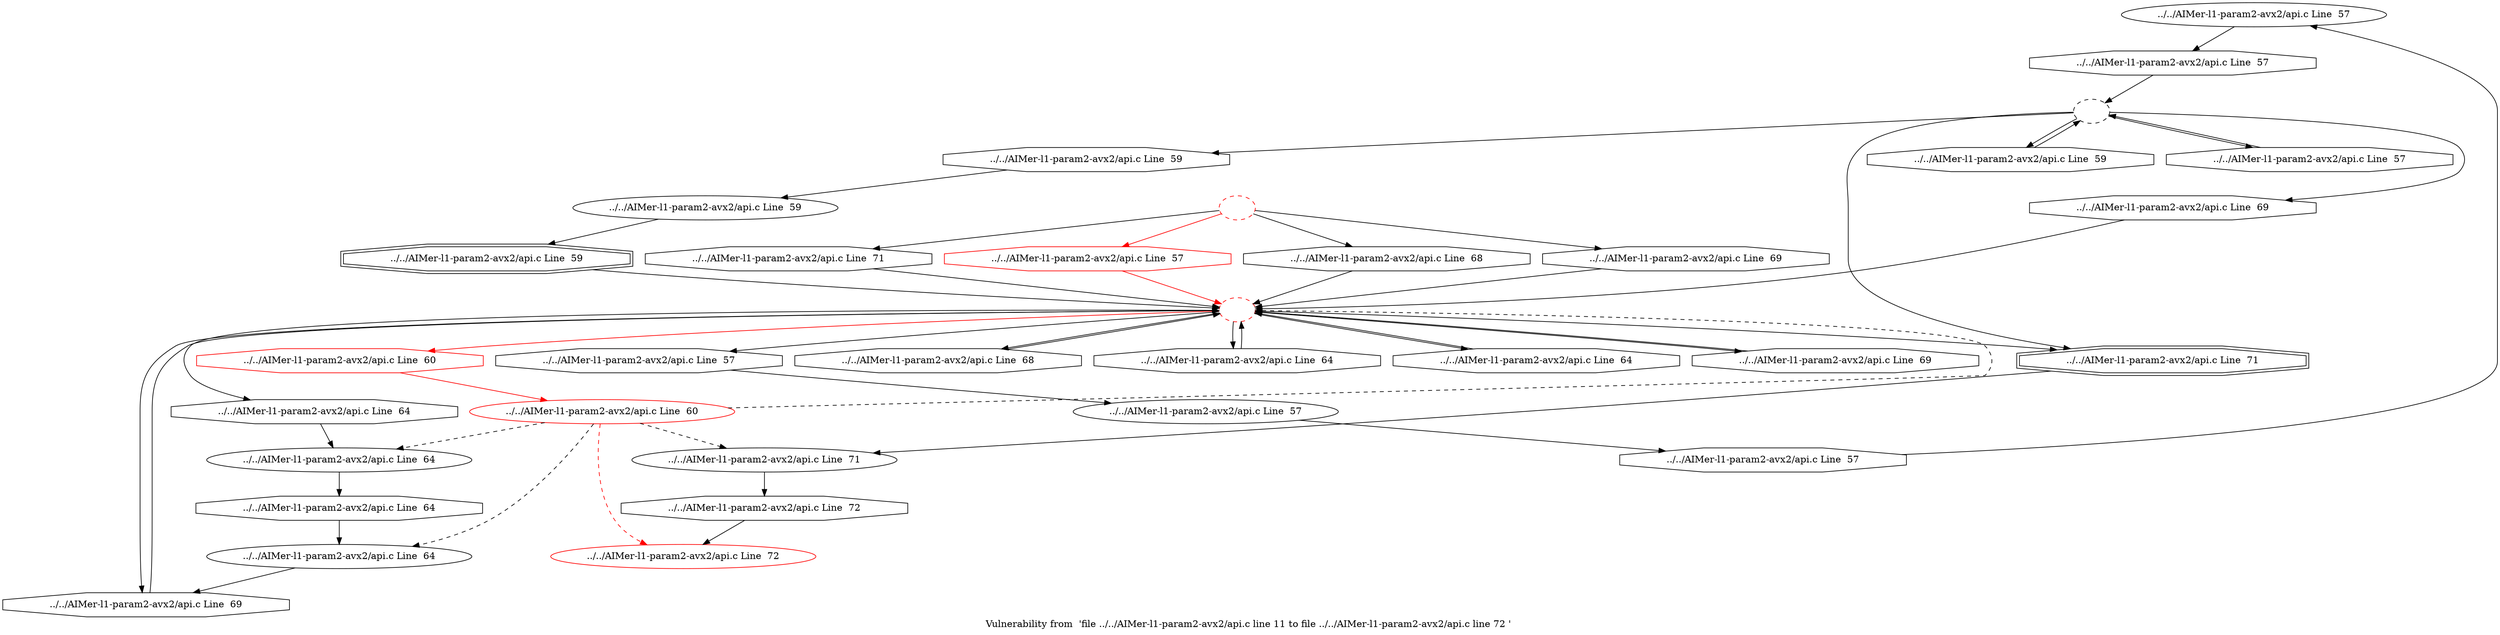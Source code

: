 digraph "Vulnerability from 'file ../../AIMer-l1-param2-avx2/api.c line 11 to file ../../AIMer-l1-param2-avx2/api.c line 72 '  "{
label="Vulnerability from  'file ../../AIMer-l1-param2-avx2/api.c line 11 to file ../../AIMer-l1-param2-avx2/api.c line 72 ' ";
node_545[shape=ellipse,style=solid,label="../../AIMer-l1-param2-avx2/api.c Line  57"]
node_548[shape=octagon,style=solid,label="../../AIMer-l1-param2-avx2/api.c Line  57"]
"node_545"->"node_548"
node_544[shape=octagon,style=solid,label="../../AIMer-l1-param2-avx2/api.c Line  57"]
node_543[shape=ellipse,style=solid,label="../../AIMer-l1-param2-avx2/api.c Line  57"]
"node_544"->"node_543"
node_546[shape=octagon,style=solid,label="../../AIMer-l1-param2-avx2/api.c Line  57"]
"node_543"->"node_546"
node_542[shape=octagon,style=solid,label="../../AIMer-l1-param2-avx2/api.c Line  57", color=red]
node_541[shape=ellipse,style=dashed,label="", color=red]
"node_542"->"node_541" [color=red]
"node_541"->"node_544"
node_558[shape=octagon,style=solid,label="../../AIMer-l1-param2-avx2/api.c Line  64"]
"node_541"->"node_558"
node_561[shape=octagon,style=solid,label="../../AIMer-l1-param2-avx2/api.c Line  68"]
"node_541"->"node_561"
node_554[shape=octagon,style=solid,label="../../AIMer-l1-param2-avx2/api.c Line  60", color=red]
"node_541"->"node_554" [color=red]
node_555[shape=octagon,style=solid,label="../../AIMer-l1-param2-avx2/api.c Line  64"]
"node_541"->"node_555"
node_556[shape=octagon,style=solid,label="../../AIMer-l1-param2-avx2/api.c Line  64"]
"node_541"->"node_556"
node_564[shape=octagon,style=solid,label="../../AIMer-l1-param2-avx2/api.c Line  69"]
"node_541"->"node_564"
node_566[shape=octagon,style=solid,label="../../AIMer-l1-param2-avx2/api.c Line  69"]
"node_541"->"node_566"
node_569[shape=doubleoctagon,style=solid,label="../../AIMer-l1-param2-avx2/api.c Line  71"]
"node_541"->"node_569"
node_540[shape=ellipse,style=dashed,label=""]
node_549[shape=octagon,style=solid,label="../../AIMer-l1-param2-avx2/api.c Line  59"]
"node_540"->"node_549"
node_551[shape=octagon,style=solid,label="../../AIMer-l1-param2-avx2/api.c Line  59"]
"node_540"->"node_551"
node_547[shape=octagon,style=solid,label="../../AIMer-l1-param2-avx2/api.c Line  57"]
"node_540"->"node_547"
node_563[shape=octagon,style=solid,label="../../AIMer-l1-param2-avx2/api.c Line  69"]
"node_540"->"node_563"
"node_540"->"node_569"
node_539[shape=ellipse,style=dashed,label="", color=red]
"node_539"->"node_542" [color=red]
node_562[shape=octagon,style=solid,label="../../AIMer-l1-param2-avx2/api.c Line  68"]
"node_539"->"node_562"
node_565[shape=octagon,style=solid,label="../../AIMer-l1-param2-avx2/api.c Line  69"]
"node_539"->"node_565"
node_567[shape=octagon,style=solid,label="../../AIMer-l1-param2-avx2/api.c Line  71"]
"node_539"->"node_567"
node_557[shape=ellipse,style=solid,label="../../AIMer-l1-param2-avx2/api.c Line  64"]
"node_558"->"node_557"
node_559[shape=ellipse,style=solid,label="../../AIMer-l1-param2-avx2/api.c Line  64"]
"node_559"->"node_566"
node_560[shape=octagon,style=solid,label="../../AIMer-l1-param2-avx2/api.c Line  64"]
"node_560"->"node_559"
"node_561"->"node_541"
"node_562"->"node_541"
"node_549"->"node_540"
node_550[shape=ellipse,style=solid,label="../../AIMer-l1-param2-avx2/api.c Line  59"]
node_552[shape=doubleoctagon,style=solid,label="../../AIMer-l1-param2-avx2/api.c Line  59"]
"node_550"->"node_552"
"node_551"->"node_550"
"node_552"->"node_541"
node_553[shape=ellipse,style=solid,label="../../AIMer-l1-param2-avx2/api.c Line  60", color=red]
"node_553"->"node_541" [style=dashed]
"node_553"->"node_559" [style=dashed]
"node_553"->"node_557" [style=dashed]
node_568[shape=ellipse,style=solid,label="../../AIMer-l1-param2-avx2/api.c Line  71"]
"node_553"->"node_568" [style=dashed]
node_570[shape=ellipse,style=solid,label="../../AIMer-l1-param2-avx2/api.c Line  72", color=red]
"node_553"->"node_570" [color=red, style=dashed]
"node_554"->"node_553" [color=red]
"node_555"->"node_541"
"node_556"->"node_541"
"node_557"->"node_560"
"node_546"->"node_545"
"node_547"->"node_540"
"node_548"->"node_540"
"node_563"->"node_541"
"node_564"->"node_541"
"node_565"->"node_541"
"node_566"->"node_541"
"node_567"->"node_541"
node_571[shape=octagon,style=solid,label="../../AIMer-l1-param2-avx2/api.c Line  72"]
"node_568"->"node_571"
"node_569"->"node_568"
"node_571"->"node_570"
}


